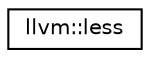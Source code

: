 digraph "Graphical Class Hierarchy"
{
  edge [fontname="Helvetica",fontsize="10",labelfontname="Helvetica",labelfontsize="10"];
  node [fontname="Helvetica",fontsize="10",shape=record];
  rankdir="LR";
  Node1 [label="llvm::less",height=0.2,width=0.4,color="black", fillcolor="white", style="filled",URL="$structllvm_1_1less.html",tooltip="A functor like C++14&#39;s std::less<void> in its absence. "];
}
